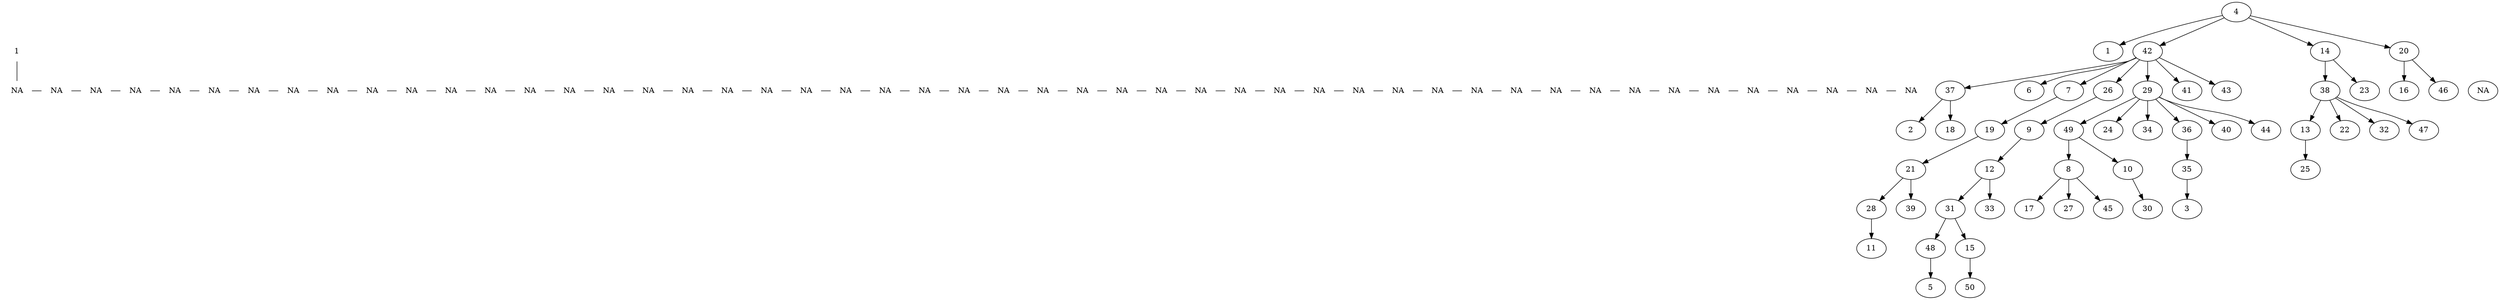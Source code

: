 digraph G {
rankdir=TB
t1[shape=plaintext, label=1]
t2[shape=plaintext, label=NA]
t3[shape=plaintext, label=NA]
t4[shape=plaintext, label=NA]
t5[shape=plaintext, label=NA]
t6[shape=plaintext, label=NA]
t7[shape=plaintext, label=NA]
t8[shape=plaintext, label=NA]
t9[shape=plaintext, label=NA]
t10[shape=plaintext, label=NA]
t11[shape=plaintext, label=NA]
t12[shape=plaintext, label=NA]
t13[shape=plaintext, label=NA]
t14[shape=plaintext, label=NA]
t15[shape=plaintext, label=NA]
t16[shape=plaintext, label=NA]
t17[shape=plaintext, label=NA]
t18[shape=plaintext, label=NA]
t19[shape=plaintext, label=NA]
t20[shape=plaintext, label=NA]
t21[shape=plaintext, label=NA]
t22[shape=plaintext, label=NA]
t23[shape=plaintext, label=NA]
t24[shape=plaintext, label=NA]
t25[shape=plaintext, label=NA]
t26[shape=plaintext, label=NA]
t27[shape=plaintext, label=NA]
t28[shape=plaintext, label=NA]
t29[shape=plaintext, label=NA]
t30[shape=plaintext, label=NA]
t31[shape=plaintext, label=NA]
t32[shape=plaintext, label=NA]
t33[shape=plaintext, label=NA]
t34[shape=plaintext, label=NA]
t35[shape=plaintext, label=NA]
t36[shape=plaintext, label=NA]
t37[shape=plaintext, label=NA]
t38[shape=plaintext, label=NA]
t39[shape=plaintext, label=NA]
t40[shape=plaintext, label=NA]
t41[shape=plaintext, label=NA]
t42[shape=plaintext, label=NA]
t43[shape=plaintext, label=NA]
t44[shape=plaintext, label=NA]
t45[shape=plaintext, label=NA]
t46[shape=plaintext, label=NA]
t47[shape=plaintext, label=NA]
t48[shape=plaintext, label=NA]
t49[shape=plaintext, label=NA]
t50[shape=plaintext, label=NA]
t1->t2[arrowhead=none]
t2->t3[arrowhead=none]
t3->t4[arrowhead=none]
t4->t5[arrowhead=none]
t5->t6[arrowhead=none]
t6->t7[arrowhead=none]
t7->t8[arrowhead=none]
t8->t9[arrowhead=none]
t9->t10[arrowhead=none]
t10->t11[arrowhead=none]
t11->t12[arrowhead=none]
t12->t13[arrowhead=none]
t13->t14[arrowhead=none]
t14->t15[arrowhead=none]
t15->t16[arrowhead=none]
t16->t17[arrowhead=none]
t17->t18[arrowhead=none]
t18->t19[arrowhead=none]
t19->t20[arrowhead=none]
t20->t21[arrowhead=none]
t21->t22[arrowhead=none]
t22->t23[arrowhead=none]
t23->t24[arrowhead=none]
t24->t25[arrowhead=none]
t25->t26[arrowhead=none]
t26->t27[arrowhead=none]
t27->t28[arrowhead=none]
t28->t29[arrowhead=none]
t29->t30[arrowhead=none]
t30->t31[arrowhead=none]
t31->t32[arrowhead=none]
t32->t33[arrowhead=none]
t33->t34[arrowhead=none]
t34->t35[arrowhead=none]
t35->t36[arrowhead=none]
t36->t37[arrowhead=none]
t37->t38[arrowhead=none]
t38->t39[arrowhead=none]
t39->t40[arrowhead=none]
t40->t41[arrowhead=none]
t41->t42[arrowhead=none]
t42->t43[arrowhead=none]
t43->t44[arrowhead=none]
t44->t45[arrowhead=none]
t45->t46[arrowhead=none]
t46->t47[arrowhead=none]
t47->t48[arrowhead=none]
t48->t49[arrowhead=none]
t49->t50[arrowhead=none]
{rank=same;t1;1;}
{rank=same;t2;NA;}
{rank=same;t3;NA;}
{rank=same;t4;NA;}
{rank=same;t5;NA;}
{rank=same;t6;NA;}
{rank=same;t7;NA;}
{rank=same;t8;NA;}
{rank=same;t9;NA;}
{rank=same;t10;NA;}
{rank=same;t11;NA;}
{rank=same;t12;NA;}
{rank=same;t13;NA;}
{rank=same;t14;NA;}
{rank=same;t15;NA;}
{rank=same;t16;NA;}
{rank=same;t17;NA;}
{rank=same;t18;NA;}
{rank=same;t19;NA;}
{rank=same;t20;NA;}
{rank=same;t21;NA;}
{rank=same;t22;NA;}
{rank=same;t23;NA;}
{rank=same;t24;NA;}
{rank=same;t25;NA;}
{rank=same;t26;NA;}
{rank=same;t27;NA;}
{rank=same;t28;NA;}
{rank=same;t29;NA;}
{rank=same;t30;NA;}
{rank=same;t31;NA;}
{rank=same;t32;NA;}
{rank=same;t33;NA;}
{rank=same;t34;NA;}
{rank=same;t35;NA;}
{rank=same;t36;NA;}
{rank=same;t37;NA;}
{rank=same;t38;NA;}
{rank=same;t39;NA;}
{rank=same;t40;NA;}
{rank=same;t41;NA;}
{rank=same;t42;NA;}
{rank=same;t43;NA;}
{rank=same;t44;NA;}
{rank=same;t45;NA;}
{rank=same;t46;NA;}
{rank=same;t47;NA;}
{rank=same;t48;NA;}
{rank=same;t49;NA;}
{rank=same;t50;NA;}
4 -> 1
37 -> 2
35 -> 3
48 -> 5
42 -> 6
42 -> 7
49 -> 8
26 -> 9
49 -> 10
28 -> 11
9 -> 12
38 -> 13
13 -> 25
4 -> 14
31 -> 15
20 -> 16
8 -> 17
37 -> 18
7 -> 19
4 -> 20
19 -> 21
38 -> 22
14 -> 23
29 -> 24
42 -> 26
8 -> 27
21 -> 28
42 -> 29
10 -> 30
12 -> 31
38 -> 32
12 -> 33
29 -> 34
36 -> 35
29 -> 36
42 -> 37
14 -> 38
21 -> 39
29 -> 40
42 -> 41
4 -> 42
42 -> 43
29 -> 44
8 -> 45
20 -> 46
38 -> 47
31 -> 48
29 -> 49
15 -> 50
}
